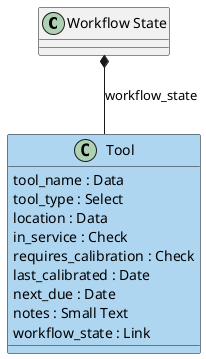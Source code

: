 @startuml
"Workflow State" *-- "Tool" : workflow_state
class "Tool" #AED6F1 {
  tool_name : Data
  tool_type : Select
  location : Data
  in_service : Check
  requires_calibration : Check
  last_calibrated : Date
  next_due : Date
  notes : Small Text
  workflow_state : Link
}
@enduml